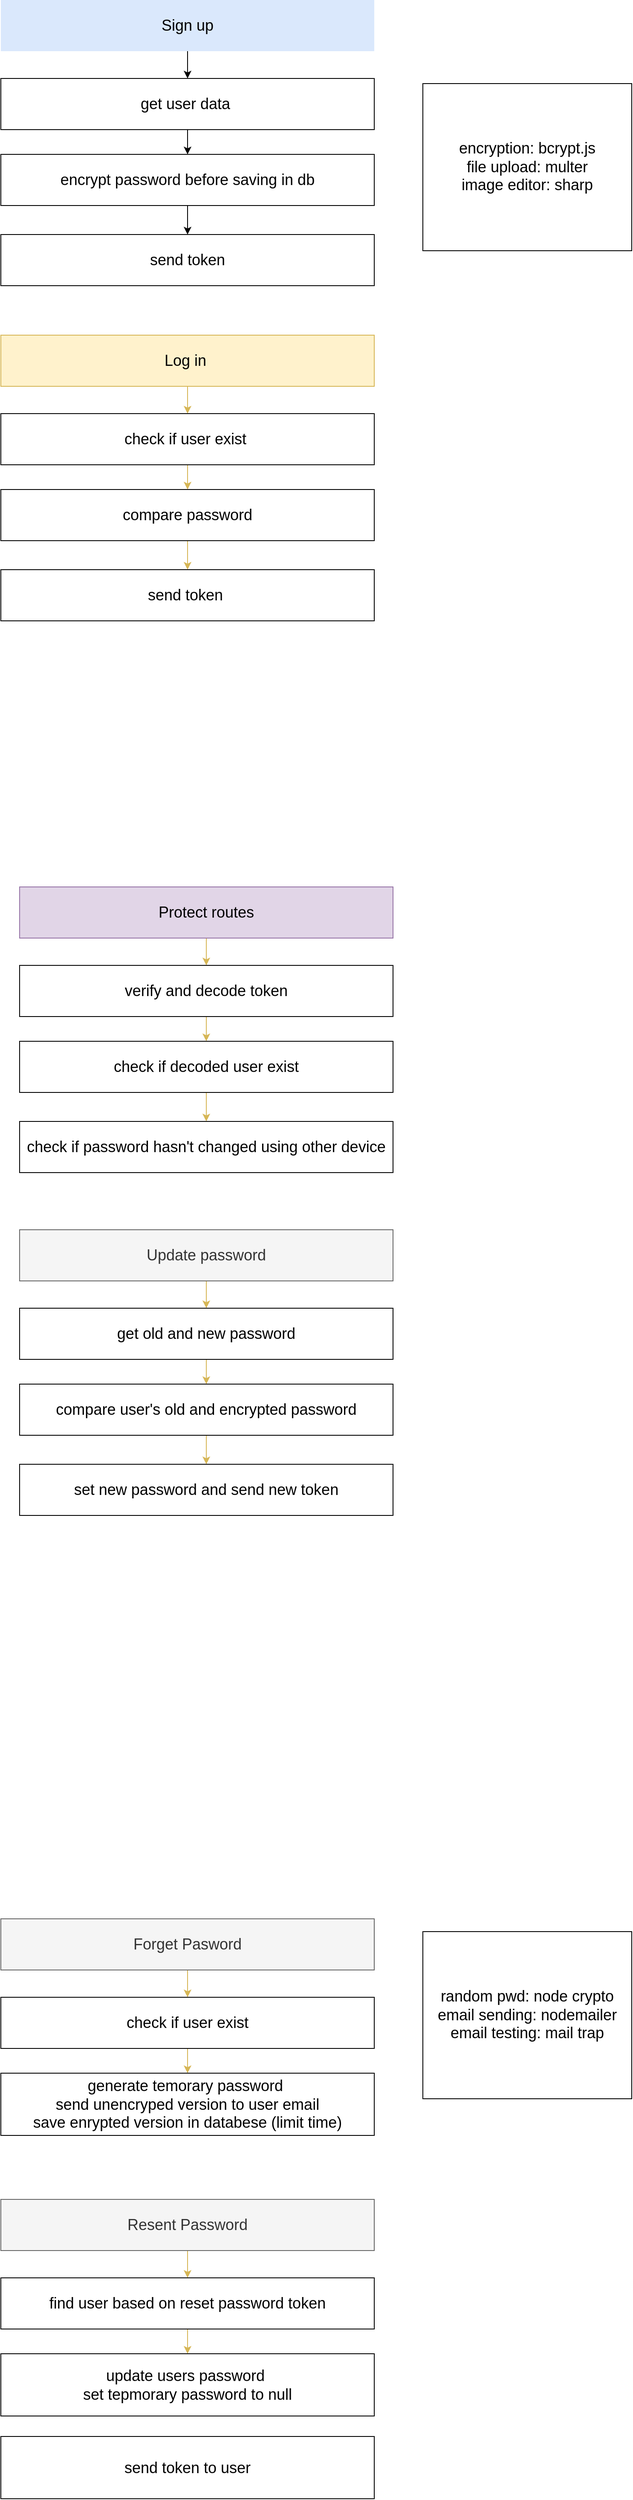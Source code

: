 <mxfile version="16.5.1" type="device"><diagram id="lxCuO6DBVW09Tj_Unnxz" name="Authentication"><mxGraphModel dx="1038" dy="623" grid="0" gridSize="10" guides="1" tooltips="1" connect="1" arrows="1" fold="1" page="1" pageScale="1" pageWidth="850" pageHeight="1100" math="0" shadow="0"><root><mxCell id="0"/><mxCell id="1" parent="0"/><mxCell id="kdot5zfLDeKO1TMDOAHh-18" value="" style="edgeStyle=orthogonalEdgeStyle;rounded=0;orthogonalLoop=1;jettySize=auto;html=1;fontSize=18;" parent="1" source="kdot5zfLDeKO1TMDOAHh-2" target="kdot5zfLDeKO1TMDOAHh-17" edge="1"><mxGeometry relative="1" as="geometry"/></mxCell><mxCell id="kdot5zfLDeKO1TMDOAHh-2" value="Sign up" style="rounded=0;whiteSpace=wrap;html=1;fontSize=18;fillColor=#dae8fc;strokeColor=none;" parent="1" vertex="1"><mxGeometry x="50" y="129" width="438" height="60" as="geometry"/></mxCell><mxCell id="kdot5zfLDeKO1TMDOAHh-22" value="" style="edgeStyle=orthogonalEdgeStyle;rounded=0;orthogonalLoop=1;jettySize=auto;html=1;fontSize=18;" parent="1" source="kdot5zfLDeKO1TMDOAHh-17" target="kdot5zfLDeKO1TMDOAHh-21" edge="1"><mxGeometry relative="1" as="geometry"/></mxCell><mxCell id="kdot5zfLDeKO1TMDOAHh-17" value="get user data&amp;nbsp;" style="rounded=0;whiteSpace=wrap;html=1;fontSize=18;" parent="1" vertex="1"><mxGeometry x="50" y="221" width="438" height="60" as="geometry"/></mxCell><mxCell id="kdot5zfLDeKO1TMDOAHh-28" value="" style="edgeStyle=orthogonalEdgeStyle;rounded=0;orthogonalLoop=1;jettySize=auto;html=1;fontFamily=Helvetica;fontSize=18;fontColor=default;" parent="1" source="kdot5zfLDeKO1TMDOAHh-21" target="kdot5zfLDeKO1TMDOAHh-27" edge="1"><mxGeometry relative="1" as="geometry"/></mxCell><mxCell id="kdot5zfLDeKO1TMDOAHh-21" value="encrypt password before saving in db" style="rounded=0;whiteSpace=wrap;html=1;fontSize=18;" parent="1" vertex="1"><mxGeometry x="50" y="310" width="438" height="60" as="geometry"/></mxCell><mxCell id="kdot5zfLDeKO1TMDOAHh-27" value="send token" style="rounded=0;whiteSpace=wrap;html=1;fontSize=18;" parent="1" vertex="1"><mxGeometry x="50" y="404" width="438" height="60" as="geometry"/></mxCell><mxCell id="kdot5zfLDeKO1TMDOAHh-36" value="" style="edgeStyle=orthogonalEdgeStyle;rounded=0;orthogonalLoop=1;jettySize=auto;html=1;fontSize=18;fillColor=#fff2cc;strokeColor=#d6b656;" parent="1" source="kdot5zfLDeKO1TMDOAHh-37" target="kdot5zfLDeKO1TMDOAHh-39" edge="1"><mxGeometry relative="1" as="geometry"/></mxCell><mxCell id="kdot5zfLDeKO1TMDOAHh-37" value="Log in&amp;nbsp;" style="rounded=0;whiteSpace=wrap;html=1;fontSize=18;fillColor=#fff2cc;strokeColor=#d6b656;" parent="1" vertex="1"><mxGeometry x="50" y="522" width="438" height="60" as="geometry"/></mxCell><mxCell id="kdot5zfLDeKO1TMDOAHh-38" value="" style="edgeStyle=orthogonalEdgeStyle;rounded=0;orthogonalLoop=1;jettySize=auto;html=1;fontSize=18;fillColor=#fff2cc;strokeColor=#d6b656;" parent="1" source="kdot5zfLDeKO1TMDOAHh-39" target="kdot5zfLDeKO1TMDOAHh-41" edge="1"><mxGeometry relative="1" as="geometry"/></mxCell><mxCell id="kdot5zfLDeKO1TMDOAHh-39" value="check if user exist&amp;nbsp;" style="rounded=0;whiteSpace=wrap;html=1;fontSize=18;" parent="1" vertex="1"><mxGeometry x="50" y="614" width="438" height="60" as="geometry"/></mxCell><mxCell id="kdot5zfLDeKO1TMDOAHh-40" value="" style="edgeStyle=orthogonalEdgeStyle;rounded=0;orthogonalLoop=1;jettySize=auto;html=1;fontFamily=Helvetica;fontSize=18;fontColor=default;fillColor=#fff2cc;strokeColor=#d6b656;" parent="1" source="kdot5zfLDeKO1TMDOAHh-41" target="kdot5zfLDeKO1TMDOAHh-42" edge="1"><mxGeometry relative="1" as="geometry"/></mxCell><mxCell id="kdot5zfLDeKO1TMDOAHh-41" value="compare password" style="rounded=0;whiteSpace=wrap;html=1;fontSize=18;" parent="1" vertex="1"><mxGeometry x="50" y="703" width="438" height="60" as="geometry"/></mxCell><mxCell id="kdot5zfLDeKO1TMDOAHh-42" value="send token&amp;nbsp;" style="rounded=0;whiteSpace=wrap;html=1;fontSize=18;" parent="1" vertex="1"><mxGeometry x="50" y="797" width="438" height="60" as="geometry"/></mxCell><mxCell id="kdot5zfLDeKO1TMDOAHh-43" value="" style="edgeStyle=orthogonalEdgeStyle;rounded=0;orthogonalLoop=1;jettySize=auto;html=1;fontSize=18;fillColor=#fff2cc;strokeColor=#d6b656;" parent="1" source="kdot5zfLDeKO1TMDOAHh-44" target="kdot5zfLDeKO1TMDOAHh-46" edge="1"><mxGeometry relative="1" as="geometry"/></mxCell><mxCell id="kdot5zfLDeKO1TMDOAHh-44" value="Protect routes" style="rounded=0;whiteSpace=wrap;html=1;fontSize=18;fillColor=#e1d5e7;strokeColor=#9673a6;" parent="1" vertex="1"><mxGeometry x="72" y="1169" width="438" height="60" as="geometry"/></mxCell><mxCell id="kdot5zfLDeKO1TMDOAHh-45" value="" style="edgeStyle=orthogonalEdgeStyle;rounded=0;orthogonalLoop=1;jettySize=auto;html=1;fontSize=18;fillColor=#fff2cc;strokeColor=#d6b656;" parent="1" source="kdot5zfLDeKO1TMDOAHh-46" target="kdot5zfLDeKO1TMDOAHh-48" edge="1"><mxGeometry relative="1" as="geometry"/></mxCell><mxCell id="kdot5zfLDeKO1TMDOAHh-46" value="verify and decode token" style="rounded=0;whiteSpace=wrap;html=1;fontSize=18;" parent="1" vertex="1"><mxGeometry x="72" y="1261" width="438" height="60" as="geometry"/></mxCell><mxCell id="kdot5zfLDeKO1TMDOAHh-47" value="" style="edgeStyle=orthogonalEdgeStyle;rounded=0;orthogonalLoop=1;jettySize=auto;html=1;fontFamily=Helvetica;fontSize=18;fontColor=default;fillColor=#fff2cc;strokeColor=#d6b656;" parent="1" source="kdot5zfLDeKO1TMDOAHh-48" target="kdot5zfLDeKO1TMDOAHh-49" edge="1"><mxGeometry relative="1" as="geometry"/></mxCell><mxCell id="kdot5zfLDeKO1TMDOAHh-48" value="check if decoded user exist" style="rounded=0;whiteSpace=wrap;html=1;fontSize=18;" parent="1" vertex="1"><mxGeometry x="72" y="1350" width="438" height="60" as="geometry"/></mxCell><mxCell id="kdot5zfLDeKO1TMDOAHh-49" value="check if password hasn't changed using other device" style="rounded=0;whiteSpace=wrap;html=1;fontSize=18;" parent="1" vertex="1"><mxGeometry x="72" y="1444" width="438" height="60" as="geometry"/></mxCell><mxCell id="kdot5zfLDeKO1TMDOAHh-57" value="" style="edgeStyle=orthogonalEdgeStyle;rounded=0;orthogonalLoop=1;jettySize=auto;html=1;fontSize=18;fillColor=#fff2cc;strokeColor=#d6b656;" parent="1" source="kdot5zfLDeKO1TMDOAHh-58" target="kdot5zfLDeKO1TMDOAHh-60" edge="1"><mxGeometry relative="1" as="geometry"/></mxCell><mxCell id="kdot5zfLDeKO1TMDOAHh-58" value="Update password" style="rounded=0;whiteSpace=wrap;html=1;fontSize=18;fillColor=#f5f5f5;strokeColor=#666666;fontColor=#333333;" parent="1" vertex="1"><mxGeometry x="72" y="1571" width="438" height="60" as="geometry"/></mxCell><mxCell id="kdot5zfLDeKO1TMDOAHh-59" value="" style="edgeStyle=orthogonalEdgeStyle;rounded=0;orthogonalLoop=1;jettySize=auto;html=1;fontSize=18;fillColor=#fff2cc;strokeColor=#d6b656;" parent="1" source="kdot5zfLDeKO1TMDOAHh-60" target="kdot5zfLDeKO1TMDOAHh-62" edge="1"><mxGeometry relative="1" as="geometry"/></mxCell><mxCell id="kdot5zfLDeKO1TMDOAHh-60" value="get old and new password" style="rounded=0;whiteSpace=wrap;html=1;fontSize=18;" parent="1" vertex="1"><mxGeometry x="72" y="1663" width="438" height="60" as="geometry"/></mxCell><mxCell id="kdot5zfLDeKO1TMDOAHh-61" value="" style="edgeStyle=orthogonalEdgeStyle;rounded=0;orthogonalLoop=1;jettySize=auto;html=1;fontFamily=Helvetica;fontSize=18;fontColor=default;fillColor=#fff2cc;strokeColor=#d6b656;" parent="1" source="kdot5zfLDeKO1TMDOAHh-62" target="kdot5zfLDeKO1TMDOAHh-63" edge="1"><mxGeometry relative="1" as="geometry"/></mxCell><mxCell id="kdot5zfLDeKO1TMDOAHh-62" value="compare user's old and encrypted password" style="rounded=0;whiteSpace=wrap;html=1;fontSize=18;" parent="1" vertex="1"><mxGeometry x="72" y="1752" width="438" height="60" as="geometry"/></mxCell><mxCell id="kdot5zfLDeKO1TMDOAHh-63" value="set new password and send new token" style="rounded=0;whiteSpace=wrap;html=1;fontSize=18;" parent="1" vertex="1"><mxGeometry x="72" y="1846" width="438" height="60" as="geometry"/></mxCell><mxCell id="kdot5zfLDeKO1TMDOAHh-64" value="" style="edgeStyle=orthogonalEdgeStyle;rounded=0;orthogonalLoop=1;jettySize=auto;html=1;fontSize=18;fillColor=#fff2cc;strokeColor=#d6b656;" parent="1" source="kdot5zfLDeKO1TMDOAHh-65" target="kdot5zfLDeKO1TMDOAHh-67" edge="1"><mxGeometry relative="1" as="geometry"/></mxCell><mxCell id="kdot5zfLDeKO1TMDOAHh-65" value="Forget Pasword" style="rounded=0;whiteSpace=wrap;html=1;fontSize=18;fillColor=#f5f5f5;strokeColor=#666666;fontColor=#333333;" parent="1" vertex="1"><mxGeometry x="50" y="2379" width="438" height="60" as="geometry"/></mxCell><mxCell id="kdot5zfLDeKO1TMDOAHh-66" value="" style="edgeStyle=orthogonalEdgeStyle;rounded=0;orthogonalLoop=1;jettySize=auto;html=1;fontSize=18;fillColor=#fff2cc;strokeColor=#d6b656;" parent="1" source="kdot5zfLDeKO1TMDOAHh-67" target="kdot5zfLDeKO1TMDOAHh-69" edge="1"><mxGeometry relative="1" as="geometry"/></mxCell><mxCell id="kdot5zfLDeKO1TMDOAHh-67" value="check if user exist" style="rounded=0;whiteSpace=wrap;html=1;fontSize=18;" parent="1" vertex="1"><mxGeometry x="50" y="2471" width="438" height="60" as="geometry"/></mxCell><mxCell id="kdot5zfLDeKO1TMDOAHh-69" value="generate temorary password&amp;nbsp;&lt;br&gt;send unencryped version to user email&lt;br&gt;save enrypted version in databese (limit time)" style="rounded=0;whiteSpace=wrap;html=1;fontSize=18;" parent="1" vertex="1"><mxGeometry x="50" y="2560" width="438" height="73" as="geometry"/></mxCell><mxCell id="kdot5zfLDeKO1TMDOAHh-71" value="encryption: bcrypt.js&lt;br&gt;file upload: multer&lt;br&gt;image editor: sharp" style="whiteSpace=wrap;html=1;rounded=0;fontFamily=Helvetica;fontSize=18;" parent="1" vertex="1"><mxGeometry x="545" y="227" width="245" height="196" as="geometry"/></mxCell><mxCell id="kdot5zfLDeKO1TMDOAHh-73" value="random pwd: node crypto&lt;br&gt;email sending: nodemailer&lt;br&gt;email testing: mail trap" style="whiteSpace=wrap;html=1;rounded=0;fontFamily=Helvetica;fontSize=18;" parent="1" vertex="1"><mxGeometry x="545" y="2394" width="245" height="196" as="geometry"/></mxCell><mxCell id="kdot5zfLDeKO1TMDOAHh-74" value="" style="edgeStyle=orthogonalEdgeStyle;rounded=0;orthogonalLoop=1;jettySize=auto;html=1;fontSize=18;fillColor=#fff2cc;strokeColor=#d6b656;" parent="1" source="kdot5zfLDeKO1TMDOAHh-75" target="kdot5zfLDeKO1TMDOAHh-77" edge="1"><mxGeometry relative="1" as="geometry"/></mxCell><mxCell id="kdot5zfLDeKO1TMDOAHh-75" value="Resent Password" style="rounded=0;whiteSpace=wrap;html=1;fontSize=18;fillColor=#f5f5f5;strokeColor=#666666;fontColor=#333333;" parent="1" vertex="1"><mxGeometry x="50" y="2708" width="438" height="60" as="geometry"/></mxCell><mxCell id="kdot5zfLDeKO1TMDOAHh-76" value="" style="edgeStyle=orthogonalEdgeStyle;rounded=0;orthogonalLoop=1;jettySize=auto;html=1;fontSize=18;fillColor=#fff2cc;strokeColor=#d6b656;" parent="1" source="kdot5zfLDeKO1TMDOAHh-77" target="kdot5zfLDeKO1TMDOAHh-78" edge="1"><mxGeometry relative="1" as="geometry"/></mxCell><mxCell id="kdot5zfLDeKO1TMDOAHh-77" value="find user based on reset password token" style="rounded=0;whiteSpace=wrap;html=1;fontSize=18;" parent="1" vertex="1"><mxGeometry x="50" y="2800" width="438" height="60" as="geometry"/></mxCell><mxCell id="kdot5zfLDeKO1TMDOAHh-78" value="update users password&amp;nbsp;&lt;br&gt;set tepmorary password to null" style="rounded=0;whiteSpace=wrap;html=1;fontSize=18;" parent="1" vertex="1"><mxGeometry x="50" y="2889" width="438" height="73" as="geometry"/></mxCell><mxCell id="kdot5zfLDeKO1TMDOAHh-79" value="send token to user" style="rounded=0;whiteSpace=wrap;html=1;fontSize=18;" parent="1" vertex="1"><mxGeometry x="50" y="2986" width="438" height="73" as="geometry"/></mxCell></root></mxGraphModel></diagram></mxfile>